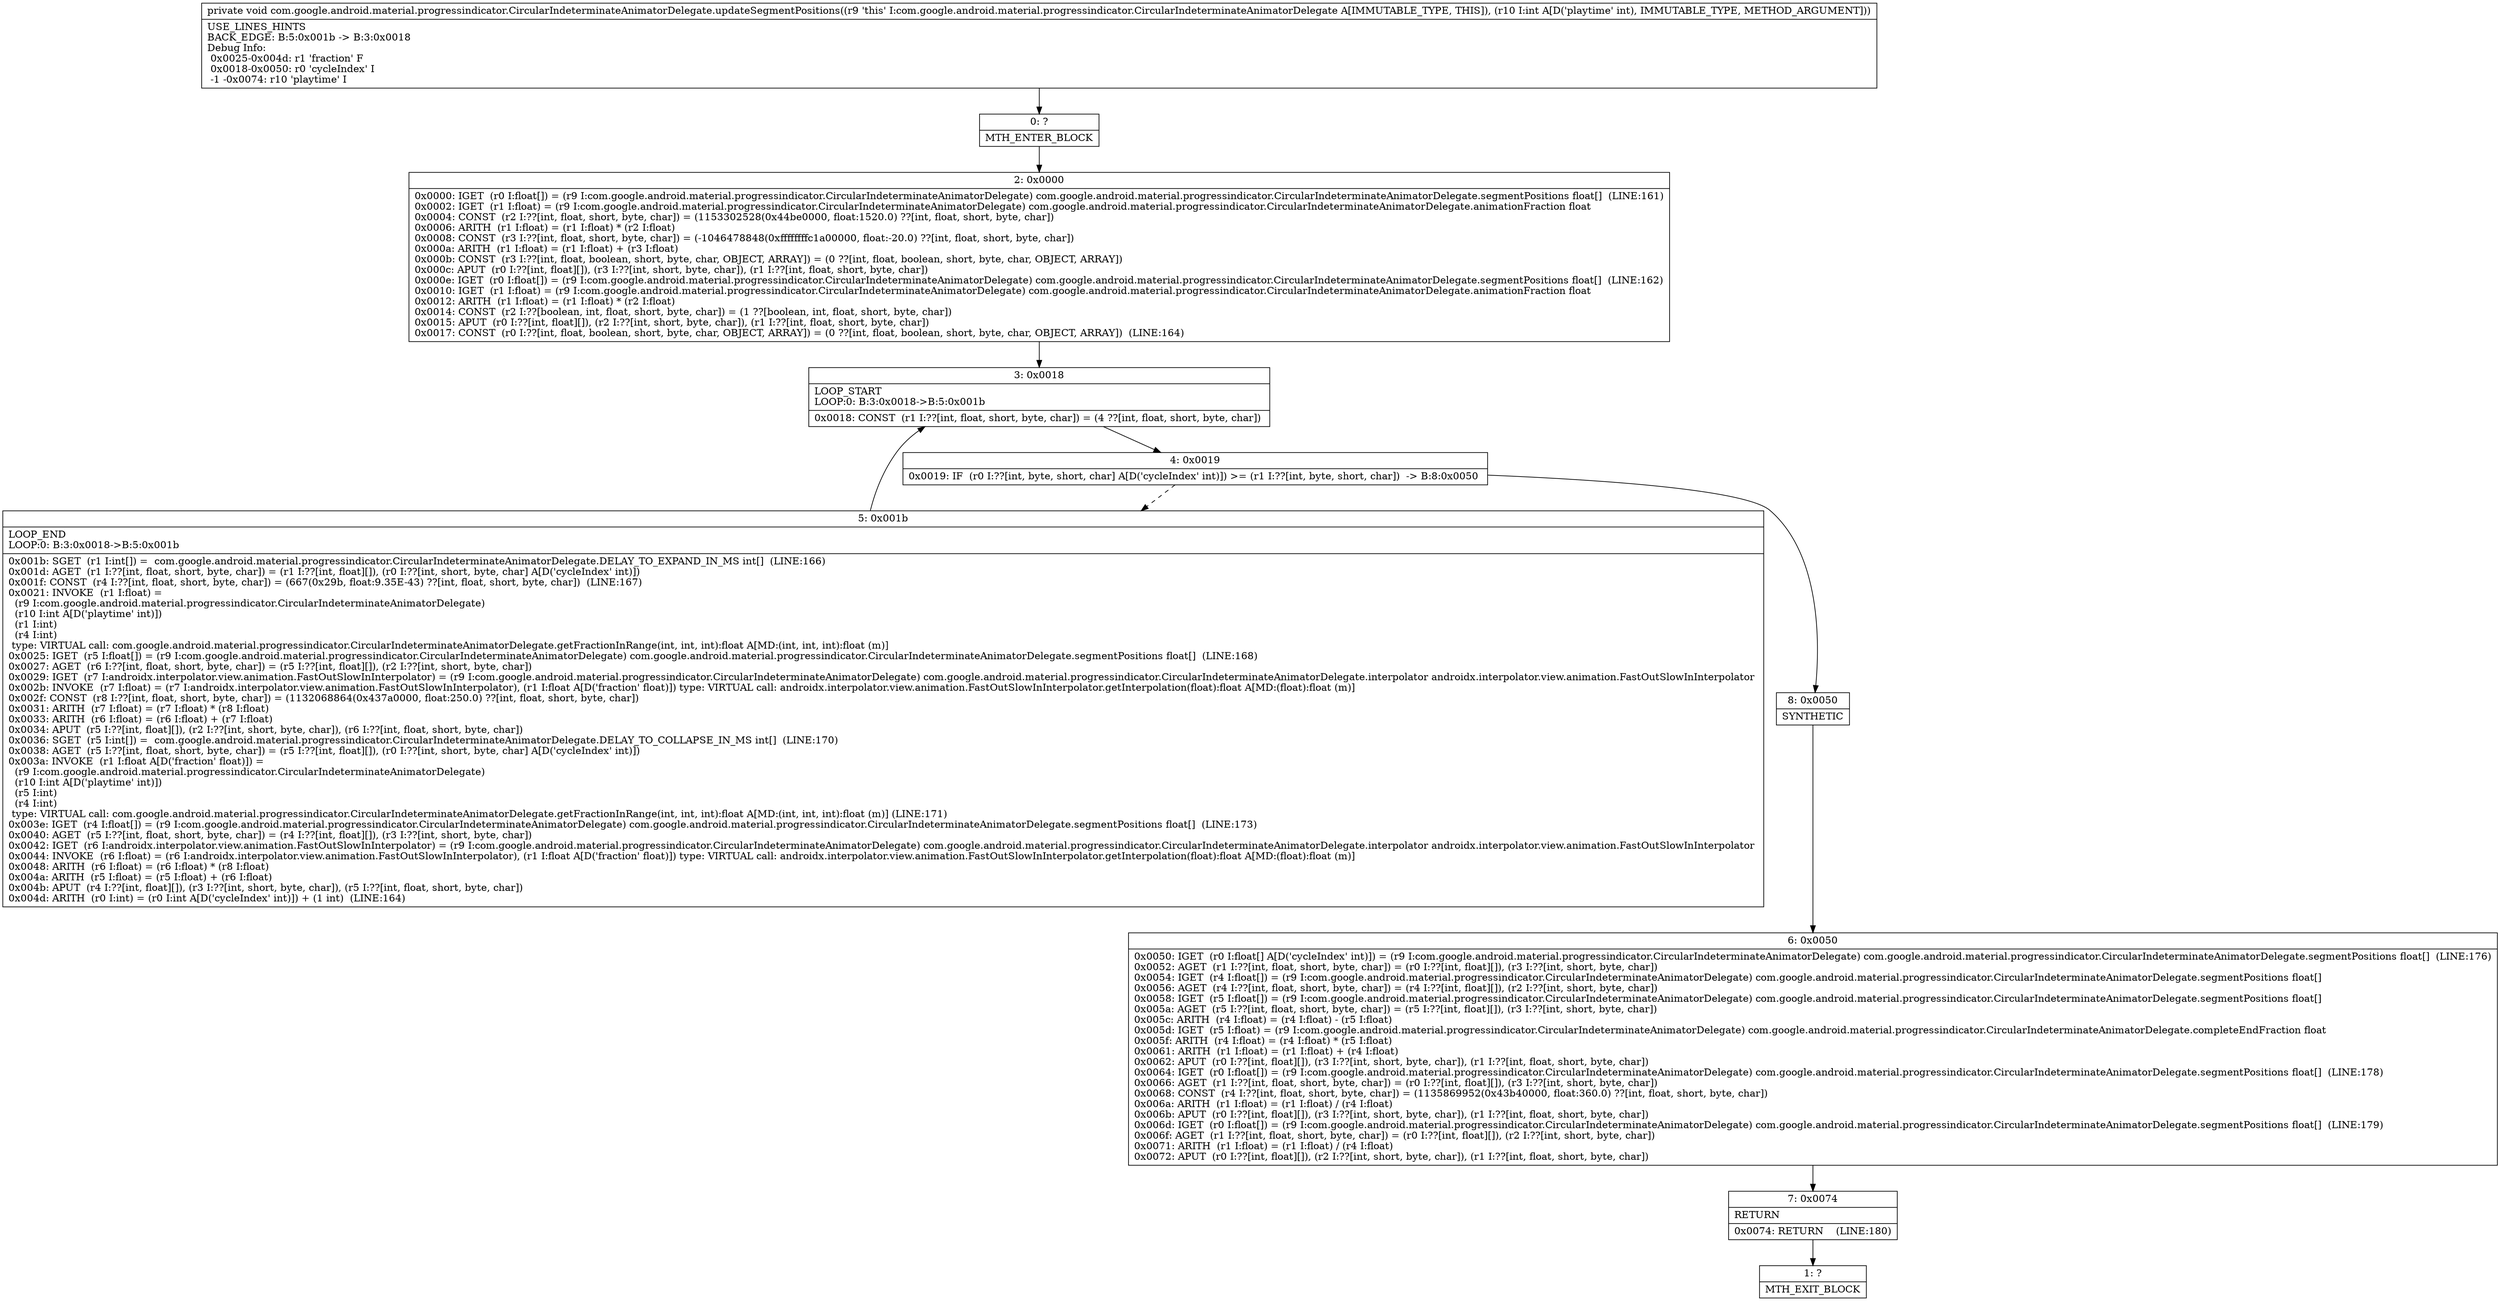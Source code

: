 digraph "CFG forcom.google.android.material.progressindicator.CircularIndeterminateAnimatorDelegate.updateSegmentPositions(I)V" {
Node_0 [shape=record,label="{0\:\ ?|MTH_ENTER_BLOCK\l}"];
Node_2 [shape=record,label="{2\:\ 0x0000|0x0000: IGET  (r0 I:float[]) = (r9 I:com.google.android.material.progressindicator.CircularIndeterminateAnimatorDelegate) com.google.android.material.progressindicator.CircularIndeterminateAnimatorDelegate.segmentPositions float[]  (LINE:161)\l0x0002: IGET  (r1 I:float) = (r9 I:com.google.android.material.progressindicator.CircularIndeterminateAnimatorDelegate) com.google.android.material.progressindicator.CircularIndeterminateAnimatorDelegate.animationFraction float \l0x0004: CONST  (r2 I:??[int, float, short, byte, char]) = (1153302528(0x44be0000, float:1520.0) ??[int, float, short, byte, char]) \l0x0006: ARITH  (r1 I:float) = (r1 I:float) * (r2 I:float) \l0x0008: CONST  (r3 I:??[int, float, short, byte, char]) = (\-1046478848(0xffffffffc1a00000, float:\-20.0) ??[int, float, short, byte, char]) \l0x000a: ARITH  (r1 I:float) = (r1 I:float) + (r3 I:float) \l0x000b: CONST  (r3 I:??[int, float, boolean, short, byte, char, OBJECT, ARRAY]) = (0 ??[int, float, boolean, short, byte, char, OBJECT, ARRAY]) \l0x000c: APUT  (r0 I:??[int, float][]), (r3 I:??[int, short, byte, char]), (r1 I:??[int, float, short, byte, char]) \l0x000e: IGET  (r0 I:float[]) = (r9 I:com.google.android.material.progressindicator.CircularIndeterminateAnimatorDelegate) com.google.android.material.progressindicator.CircularIndeterminateAnimatorDelegate.segmentPositions float[]  (LINE:162)\l0x0010: IGET  (r1 I:float) = (r9 I:com.google.android.material.progressindicator.CircularIndeterminateAnimatorDelegate) com.google.android.material.progressindicator.CircularIndeterminateAnimatorDelegate.animationFraction float \l0x0012: ARITH  (r1 I:float) = (r1 I:float) * (r2 I:float) \l0x0014: CONST  (r2 I:??[boolean, int, float, short, byte, char]) = (1 ??[boolean, int, float, short, byte, char]) \l0x0015: APUT  (r0 I:??[int, float][]), (r2 I:??[int, short, byte, char]), (r1 I:??[int, float, short, byte, char]) \l0x0017: CONST  (r0 I:??[int, float, boolean, short, byte, char, OBJECT, ARRAY]) = (0 ??[int, float, boolean, short, byte, char, OBJECT, ARRAY])  (LINE:164)\l}"];
Node_3 [shape=record,label="{3\:\ 0x0018|LOOP_START\lLOOP:0: B:3:0x0018\-\>B:5:0x001b\l|0x0018: CONST  (r1 I:??[int, float, short, byte, char]) = (4 ??[int, float, short, byte, char]) \l}"];
Node_4 [shape=record,label="{4\:\ 0x0019|0x0019: IF  (r0 I:??[int, byte, short, char] A[D('cycleIndex' int)]) \>= (r1 I:??[int, byte, short, char])  \-\> B:8:0x0050 \l}"];
Node_5 [shape=record,label="{5\:\ 0x001b|LOOP_END\lLOOP:0: B:3:0x0018\-\>B:5:0x001b\l|0x001b: SGET  (r1 I:int[]) =  com.google.android.material.progressindicator.CircularIndeterminateAnimatorDelegate.DELAY_TO_EXPAND_IN_MS int[]  (LINE:166)\l0x001d: AGET  (r1 I:??[int, float, short, byte, char]) = (r1 I:??[int, float][]), (r0 I:??[int, short, byte, char] A[D('cycleIndex' int)]) \l0x001f: CONST  (r4 I:??[int, float, short, byte, char]) = (667(0x29b, float:9.35E\-43) ??[int, float, short, byte, char])  (LINE:167)\l0x0021: INVOKE  (r1 I:float) = \l  (r9 I:com.google.android.material.progressindicator.CircularIndeterminateAnimatorDelegate)\l  (r10 I:int A[D('playtime' int)])\l  (r1 I:int)\l  (r4 I:int)\l type: VIRTUAL call: com.google.android.material.progressindicator.CircularIndeterminateAnimatorDelegate.getFractionInRange(int, int, int):float A[MD:(int, int, int):float (m)]\l0x0025: IGET  (r5 I:float[]) = (r9 I:com.google.android.material.progressindicator.CircularIndeterminateAnimatorDelegate) com.google.android.material.progressindicator.CircularIndeterminateAnimatorDelegate.segmentPositions float[]  (LINE:168)\l0x0027: AGET  (r6 I:??[int, float, short, byte, char]) = (r5 I:??[int, float][]), (r2 I:??[int, short, byte, char]) \l0x0029: IGET  (r7 I:androidx.interpolator.view.animation.FastOutSlowInInterpolator) = (r9 I:com.google.android.material.progressindicator.CircularIndeterminateAnimatorDelegate) com.google.android.material.progressindicator.CircularIndeterminateAnimatorDelegate.interpolator androidx.interpolator.view.animation.FastOutSlowInInterpolator \l0x002b: INVOKE  (r7 I:float) = (r7 I:androidx.interpolator.view.animation.FastOutSlowInInterpolator), (r1 I:float A[D('fraction' float)]) type: VIRTUAL call: androidx.interpolator.view.animation.FastOutSlowInInterpolator.getInterpolation(float):float A[MD:(float):float (m)]\l0x002f: CONST  (r8 I:??[int, float, short, byte, char]) = (1132068864(0x437a0000, float:250.0) ??[int, float, short, byte, char]) \l0x0031: ARITH  (r7 I:float) = (r7 I:float) * (r8 I:float) \l0x0033: ARITH  (r6 I:float) = (r6 I:float) + (r7 I:float) \l0x0034: APUT  (r5 I:??[int, float][]), (r2 I:??[int, short, byte, char]), (r6 I:??[int, float, short, byte, char]) \l0x0036: SGET  (r5 I:int[]) =  com.google.android.material.progressindicator.CircularIndeterminateAnimatorDelegate.DELAY_TO_COLLAPSE_IN_MS int[]  (LINE:170)\l0x0038: AGET  (r5 I:??[int, float, short, byte, char]) = (r5 I:??[int, float][]), (r0 I:??[int, short, byte, char] A[D('cycleIndex' int)]) \l0x003a: INVOKE  (r1 I:float A[D('fraction' float)]) = \l  (r9 I:com.google.android.material.progressindicator.CircularIndeterminateAnimatorDelegate)\l  (r10 I:int A[D('playtime' int)])\l  (r5 I:int)\l  (r4 I:int)\l type: VIRTUAL call: com.google.android.material.progressindicator.CircularIndeterminateAnimatorDelegate.getFractionInRange(int, int, int):float A[MD:(int, int, int):float (m)] (LINE:171)\l0x003e: IGET  (r4 I:float[]) = (r9 I:com.google.android.material.progressindicator.CircularIndeterminateAnimatorDelegate) com.google.android.material.progressindicator.CircularIndeterminateAnimatorDelegate.segmentPositions float[]  (LINE:173)\l0x0040: AGET  (r5 I:??[int, float, short, byte, char]) = (r4 I:??[int, float][]), (r3 I:??[int, short, byte, char]) \l0x0042: IGET  (r6 I:androidx.interpolator.view.animation.FastOutSlowInInterpolator) = (r9 I:com.google.android.material.progressindicator.CircularIndeterminateAnimatorDelegate) com.google.android.material.progressindicator.CircularIndeterminateAnimatorDelegate.interpolator androidx.interpolator.view.animation.FastOutSlowInInterpolator \l0x0044: INVOKE  (r6 I:float) = (r6 I:androidx.interpolator.view.animation.FastOutSlowInInterpolator), (r1 I:float A[D('fraction' float)]) type: VIRTUAL call: androidx.interpolator.view.animation.FastOutSlowInInterpolator.getInterpolation(float):float A[MD:(float):float (m)]\l0x0048: ARITH  (r6 I:float) = (r6 I:float) * (r8 I:float) \l0x004a: ARITH  (r5 I:float) = (r5 I:float) + (r6 I:float) \l0x004b: APUT  (r4 I:??[int, float][]), (r3 I:??[int, short, byte, char]), (r5 I:??[int, float, short, byte, char]) \l0x004d: ARITH  (r0 I:int) = (r0 I:int A[D('cycleIndex' int)]) + (1 int)  (LINE:164)\l}"];
Node_8 [shape=record,label="{8\:\ 0x0050|SYNTHETIC\l}"];
Node_6 [shape=record,label="{6\:\ 0x0050|0x0050: IGET  (r0 I:float[] A[D('cycleIndex' int)]) = (r9 I:com.google.android.material.progressindicator.CircularIndeterminateAnimatorDelegate) com.google.android.material.progressindicator.CircularIndeterminateAnimatorDelegate.segmentPositions float[]  (LINE:176)\l0x0052: AGET  (r1 I:??[int, float, short, byte, char]) = (r0 I:??[int, float][]), (r3 I:??[int, short, byte, char]) \l0x0054: IGET  (r4 I:float[]) = (r9 I:com.google.android.material.progressindicator.CircularIndeterminateAnimatorDelegate) com.google.android.material.progressindicator.CircularIndeterminateAnimatorDelegate.segmentPositions float[] \l0x0056: AGET  (r4 I:??[int, float, short, byte, char]) = (r4 I:??[int, float][]), (r2 I:??[int, short, byte, char]) \l0x0058: IGET  (r5 I:float[]) = (r9 I:com.google.android.material.progressindicator.CircularIndeterminateAnimatorDelegate) com.google.android.material.progressindicator.CircularIndeterminateAnimatorDelegate.segmentPositions float[] \l0x005a: AGET  (r5 I:??[int, float, short, byte, char]) = (r5 I:??[int, float][]), (r3 I:??[int, short, byte, char]) \l0x005c: ARITH  (r4 I:float) = (r4 I:float) \- (r5 I:float) \l0x005d: IGET  (r5 I:float) = (r9 I:com.google.android.material.progressindicator.CircularIndeterminateAnimatorDelegate) com.google.android.material.progressindicator.CircularIndeterminateAnimatorDelegate.completeEndFraction float \l0x005f: ARITH  (r4 I:float) = (r4 I:float) * (r5 I:float) \l0x0061: ARITH  (r1 I:float) = (r1 I:float) + (r4 I:float) \l0x0062: APUT  (r0 I:??[int, float][]), (r3 I:??[int, short, byte, char]), (r1 I:??[int, float, short, byte, char]) \l0x0064: IGET  (r0 I:float[]) = (r9 I:com.google.android.material.progressindicator.CircularIndeterminateAnimatorDelegate) com.google.android.material.progressindicator.CircularIndeterminateAnimatorDelegate.segmentPositions float[]  (LINE:178)\l0x0066: AGET  (r1 I:??[int, float, short, byte, char]) = (r0 I:??[int, float][]), (r3 I:??[int, short, byte, char]) \l0x0068: CONST  (r4 I:??[int, float, short, byte, char]) = (1135869952(0x43b40000, float:360.0) ??[int, float, short, byte, char]) \l0x006a: ARITH  (r1 I:float) = (r1 I:float) \/ (r4 I:float) \l0x006b: APUT  (r0 I:??[int, float][]), (r3 I:??[int, short, byte, char]), (r1 I:??[int, float, short, byte, char]) \l0x006d: IGET  (r0 I:float[]) = (r9 I:com.google.android.material.progressindicator.CircularIndeterminateAnimatorDelegate) com.google.android.material.progressindicator.CircularIndeterminateAnimatorDelegate.segmentPositions float[]  (LINE:179)\l0x006f: AGET  (r1 I:??[int, float, short, byte, char]) = (r0 I:??[int, float][]), (r2 I:??[int, short, byte, char]) \l0x0071: ARITH  (r1 I:float) = (r1 I:float) \/ (r4 I:float) \l0x0072: APUT  (r0 I:??[int, float][]), (r2 I:??[int, short, byte, char]), (r1 I:??[int, float, short, byte, char]) \l}"];
Node_7 [shape=record,label="{7\:\ 0x0074|RETURN\l|0x0074: RETURN    (LINE:180)\l}"];
Node_1 [shape=record,label="{1\:\ ?|MTH_EXIT_BLOCK\l}"];
MethodNode[shape=record,label="{private void com.google.android.material.progressindicator.CircularIndeterminateAnimatorDelegate.updateSegmentPositions((r9 'this' I:com.google.android.material.progressindicator.CircularIndeterminateAnimatorDelegate A[IMMUTABLE_TYPE, THIS]), (r10 I:int A[D('playtime' int), IMMUTABLE_TYPE, METHOD_ARGUMENT]))  | USE_LINES_HINTS\lBACK_EDGE: B:5:0x001b \-\> B:3:0x0018\lDebug Info:\l  0x0025\-0x004d: r1 'fraction' F\l  0x0018\-0x0050: r0 'cycleIndex' I\l  \-1 \-0x0074: r10 'playtime' I\l}"];
MethodNode -> Node_0;Node_0 -> Node_2;
Node_2 -> Node_3;
Node_3 -> Node_4;
Node_4 -> Node_5[style=dashed];
Node_4 -> Node_8;
Node_5 -> Node_3;
Node_8 -> Node_6;
Node_6 -> Node_7;
Node_7 -> Node_1;
}

